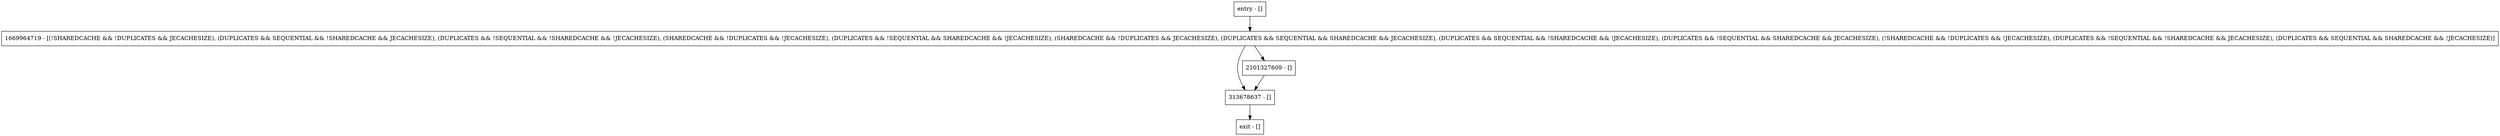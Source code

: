 digraph requestShutdownDaemons {
node [shape=record];
entry [label="entry - []"];
exit [label="exit - []"];
1669964719 [label="1669964719 - [(!SHAREDCACHE && !DUPLICATES && JECACHESIZE), (DUPLICATES && SEQUENTIAL && !SHAREDCACHE && JECACHESIZE), (DUPLICATES && !SEQUENTIAL && !SHAREDCACHE && !JECACHESIZE), (SHAREDCACHE && !DUPLICATES && !JECACHESIZE), (DUPLICATES && !SEQUENTIAL && SHAREDCACHE && !JECACHESIZE), (SHAREDCACHE && !DUPLICATES && JECACHESIZE), (DUPLICATES && SEQUENTIAL && SHAREDCACHE && JECACHESIZE), (DUPLICATES && SEQUENTIAL && !SHAREDCACHE && !JECACHESIZE), (DUPLICATES && !SEQUENTIAL && SHAREDCACHE && JECACHESIZE), (!SHAREDCACHE && !DUPLICATES && !JECACHESIZE), (DUPLICATES && !SEQUENTIAL && !SHAREDCACHE && JECACHESIZE), (DUPLICATES && SEQUENTIAL && SHAREDCACHE && !JECACHESIZE)]"];
313678637 [label="313678637 - []"];
2101327609 [label="2101327609 - []"];
entry;
exit;
entry -> 1669964719;
1669964719 -> 313678637;
1669964719 -> 2101327609;
313678637 -> exit;
2101327609 -> 313678637;
}
